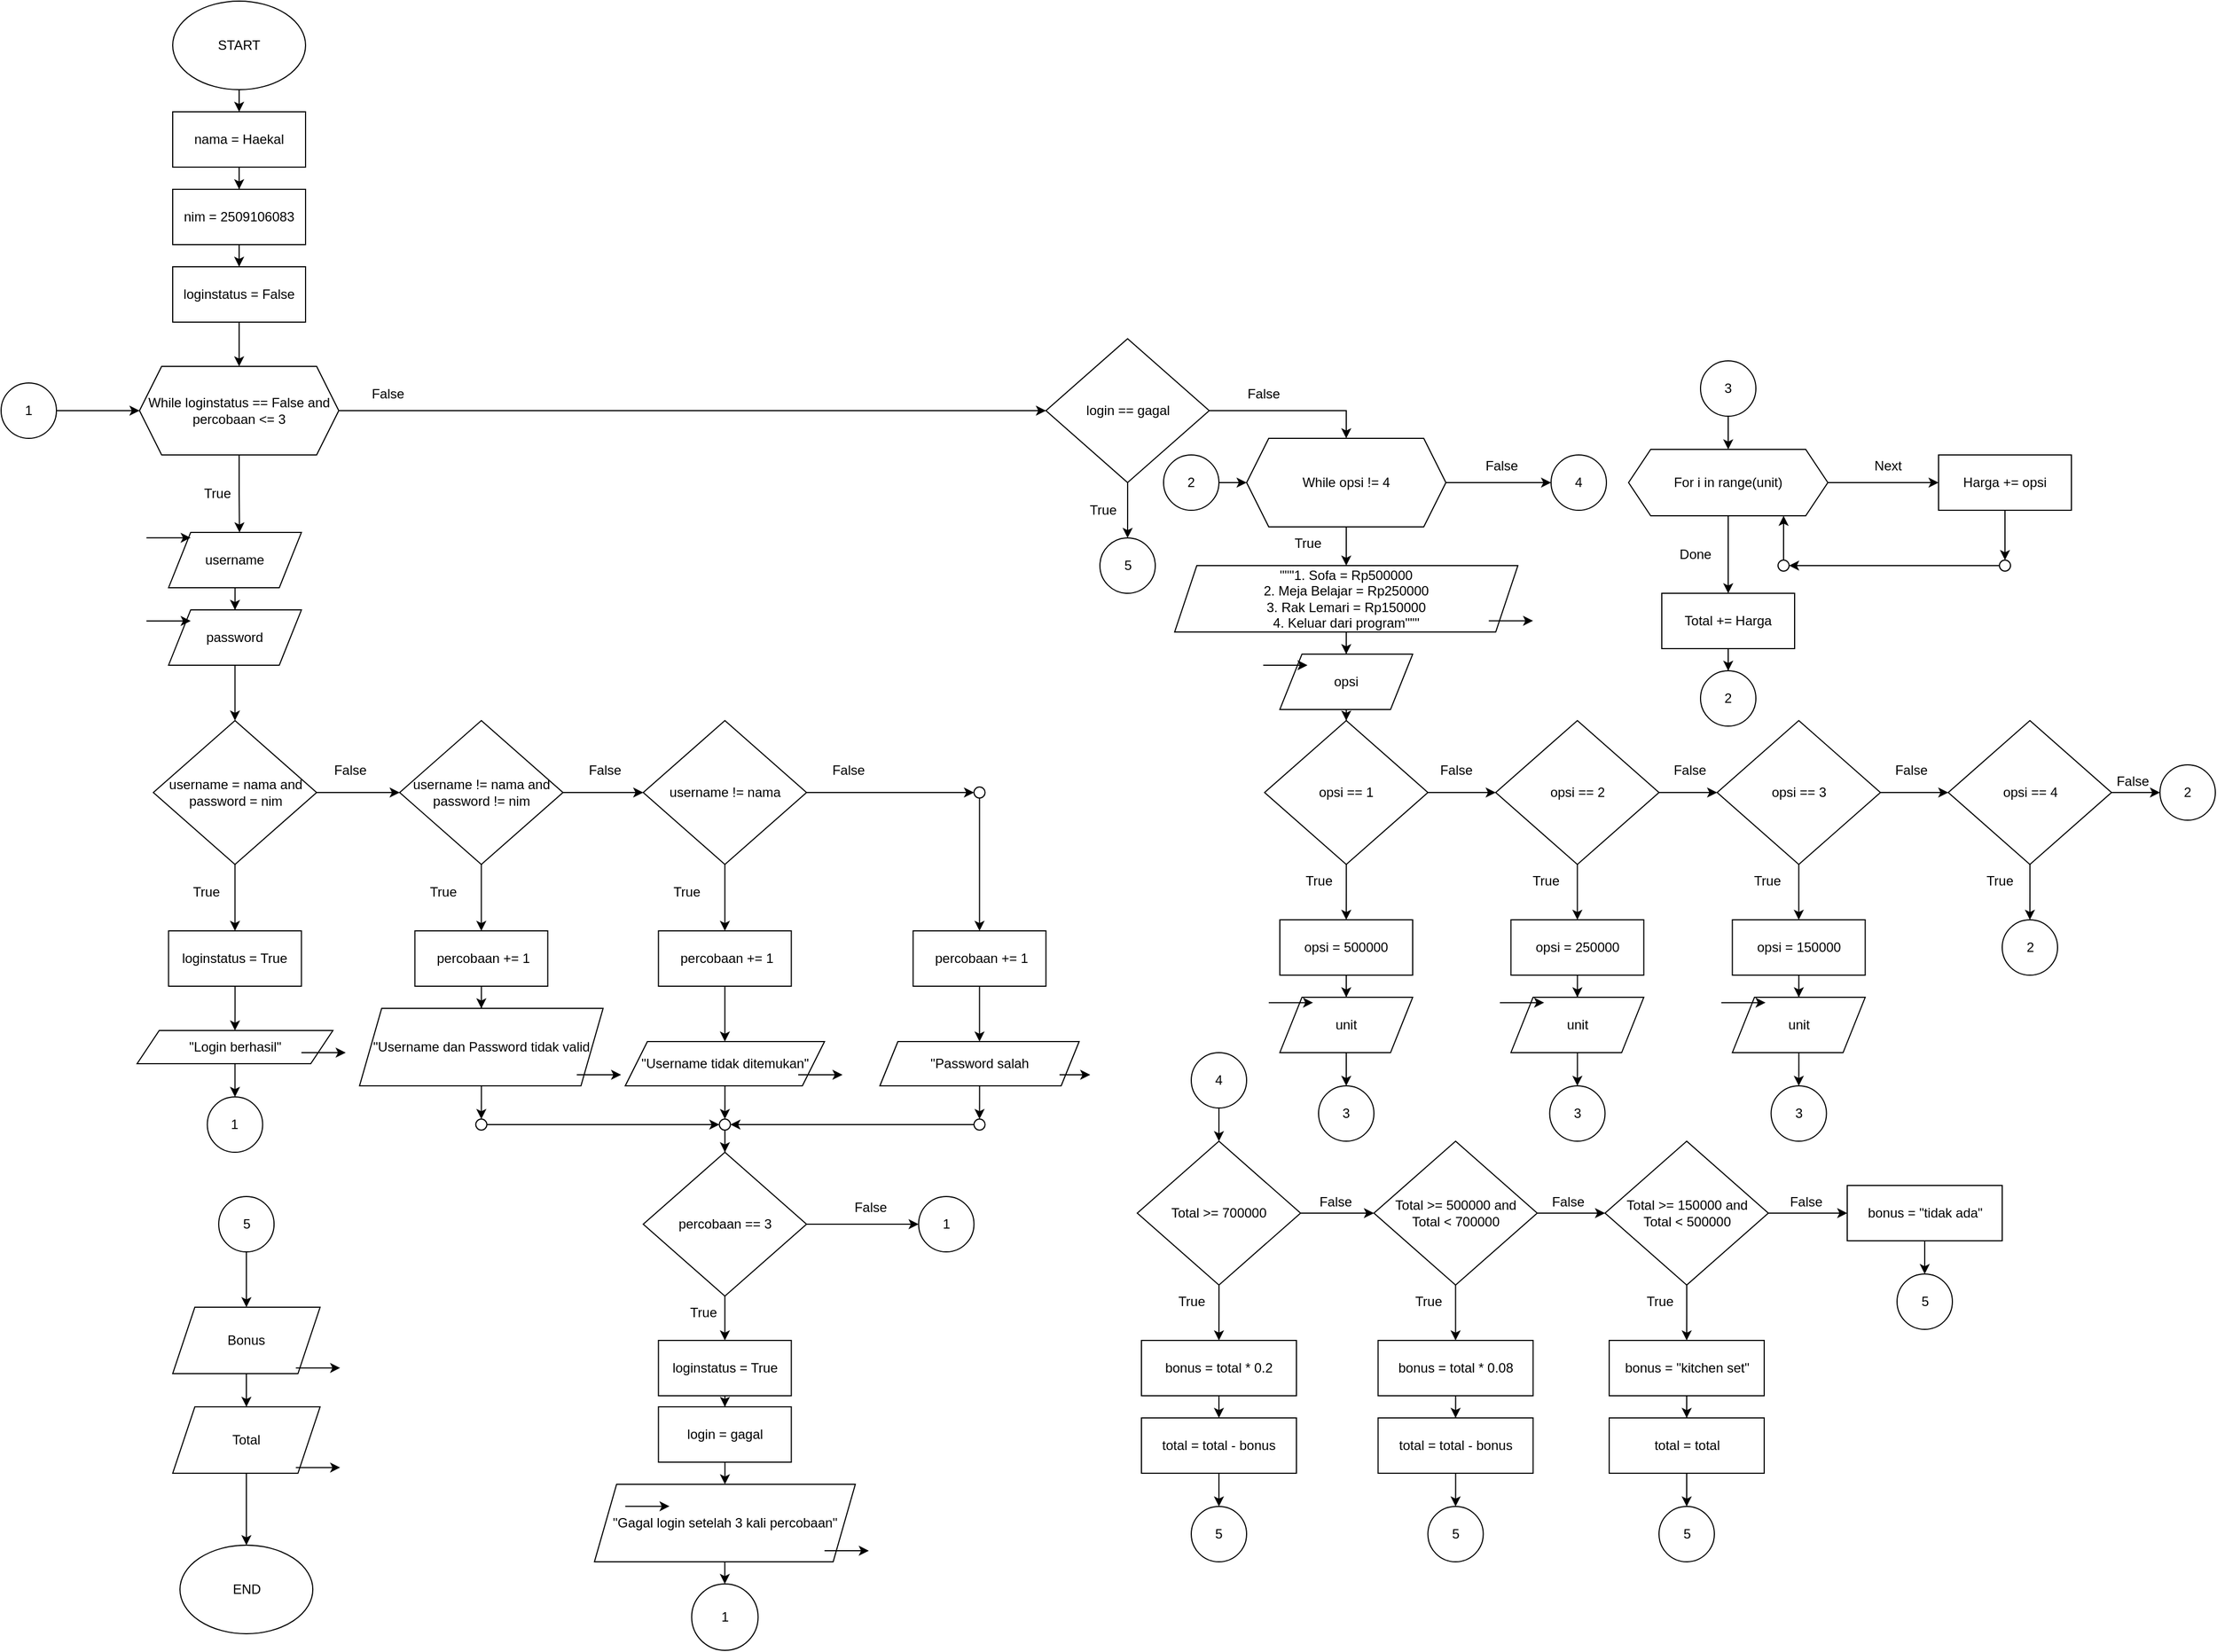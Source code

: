 <mxfile version="28.1.2">
  <diagram name="Page-1" id="w3nAtuaT3dbxnXN4iv2s">
    <mxGraphModel dx="866" dy="591" grid="1" gridSize="10" guides="1" tooltips="1" connect="1" arrows="1" fold="1" page="1" pageScale="1" pageWidth="850" pageHeight="1100" math="0" shadow="0">
      <root>
        <mxCell id="0" />
        <mxCell id="1" parent="0" />
        <mxCell id="mhCxKJGXdCv02K89b9i8-157" style="edgeStyle=orthogonalEdgeStyle;rounded=0;orthogonalLoop=1;jettySize=auto;html=1;entryX=0.5;entryY=0;entryDx=0;entryDy=0;" parent="1" source="mhCxKJGXdCv02K89b9i8-1" target="mhCxKJGXdCv02K89b9i8-3" edge="1">
          <mxGeometry relative="1" as="geometry" />
        </mxCell>
        <mxCell id="mhCxKJGXdCv02K89b9i8-1" value="START" style="ellipse;whiteSpace=wrap;html=1;" parent="1" vertex="1">
          <mxGeometry x="305" y="40" width="120" height="80" as="geometry" />
        </mxCell>
        <mxCell id="mhCxKJGXdCv02K89b9i8-97" style="edgeStyle=orthogonalEdgeStyle;rounded=0;orthogonalLoop=1;jettySize=auto;html=1;entryX=0;entryY=0.5;entryDx=0;entryDy=0;" parent="1" source="mhCxKJGXdCv02K89b9i8-2" target="mhCxKJGXdCv02K89b9i8-95" edge="1">
          <mxGeometry relative="1" as="geometry" />
        </mxCell>
        <mxCell id="mhCxKJGXdCv02K89b9i8-2" value="While loginstatus == False and&lt;div&gt;percobaan &amp;lt;= 3&lt;/div&gt;" style="shape=hexagon;perimeter=hexagonPerimeter2;whiteSpace=wrap;html=1;fixedSize=1;" parent="1" vertex="1">
          <mxGeometry x="275" y="370" width="180" height="80" as="geometry" />
        </mxCell>
        <mxCell id="mhCxKJGXdCv02K89b9i8-6" style="edgeStyle=orthogonalEdgeStyle;rounded=0;orthogonalLoop=1;jettySize=auto;html=1;entryX=0.5;entryY=0;entryDx=0;entryDy=0;" parent="1" source="mhCxKJGXdCv02K89b9i8-3" target="mhCxKJGXdCv02K89b9i8-4" edge="1">
          <mxGeometry relative="1" as="geometry" />
        </mxCell>
        <mxCell id="mhCxKJGXdCv02K89b9i8-3" value="nama = Haekal" style="rounded=0;whiteSpace=wrap;html=1;" parent="1" vertex="1">
          <mxGeometry x="305" y="140" width="120" height="50" as="geometry" />
        </mxCell>
        <mxCell id="mhCxKJGXdCv02K89b9i8-8" style="edgeStyle=orthogonalEdgeStyle;rounded=0;orthogonalLoop=1;jettySize=auto;html=1;entryX=0.5;entryY=0;entryDx=0;entryDy=0;" parent="1" source="mhCxKJGXdCv02K89b9i8-4" target="mhCxKJGXdCv02K89b9i8-7" edge="1">
          <mxGeometry relative="1" as="geometry" />
        </mxCell>
        <mxCell id="mhCxKJGXdCv02K89b9i8-4" value="nim = 2509106083" style="rounded=0;whiteSpace=wrap;html=1;" parent="1" vertex="1">
          <mxGeometry x="305" y="210" width="120" height="50" as="geometry" />
        </mxCell>
        <mxCell id="mhCxKJGXdCv02K89b9i8-10" style="edgeStyle=orthogonalEdgeStyle;rounded=0;orthogonalLoop=1;jettySize=auto;html=1;entryX=0.5;entryY=0;entryDx=0;entryDy=0;" parent="1" source="mhCxKJGXdCv02K89b9i8-7" target="mhCxKJGXdCv02K89b9i8-2" edge="1">
          <mxGeometry relative="1" as="geometry" />
        </mxCell>
        <mxCell id="mhCxKJGXdCv02K89b9i8-7" value="loginstatus = False" style="rounded=0;whiteSpace=wrap;html=1;" parent="1" vertex="1">
          <mxGeometry x="305" y="280" width="120" height="50" as="geometry" />
        </mxCell>
        <mxCell id="mhCxKJGXdCv02K89b9i8-11" value="True" style="text;html=1;align=center;verticalAlign=middle;resizable=0;points=[];autosize=1;strokeColor=none;fillColor=none;" parent="1" vertex="1">
          <mxGeometry x="320" y="470" width="50" height="30" as="geometry" />
        </mxCell>
        <mxCell id="mhCxKJGXdCv02K89b9i8-13" value="False" style="text;html=1;align=center;verticalAlign=middle;resizable=0;points=[];autosize=1;strokeColor=none;fillColor=none;" parent="1" vertex="1">
          <mxGeometry x="473.75" y="380" width="50" height="30" as="geometry" />
        </mxCell>
        <mxCell id="mhCxKJGXdCv02K89b9i8-27" style="edgeStyle=orthogonalEdgeStyle;rounded=0;orthogonalLoop=1;jettySize=auto;html=1;entryX=0.5;entryY=0;entryDx=0;entryDy=0;" parent="1" source="mhCxKJGXdCv02K89b9i8-15" target="mhCxKJGXdCv02K89b9i8-19" edge="1">
          <mxGeometry relative="1" as="geometry" />
        </mxCell>
        <mxCell id="mhCxKJGXdCv02K89b9i8-15" value="username" style="shape=parallelogram;perimeter=parallelogramPerimeter;whiteSpace=wrap;html=1;fixedSize=1;size=20;" parent="1" vertex="1">
          <mxGeometry x="301.25" y="520" width="120" height="50" as="geometry" />
        </mxCell>
        <mxCell id="mhCxKJGXdCv02K89b9i8-17" value="" style="endArrow=classic;html=1;rounded=0;" parent="1" edge="1">
          <mxGeometry width="50" height="50" relative="1" as="geometry">
            <mxPoint x="281.25" y="524.83" as="sourcePoint" />
            <mxPoint x="321.25" y="524.83" as="targetPoint" />
          </mxGeometry>
        </mxCell>
        <mxCell id="mhCxKJGXdCv02K89b9i8-28" style="edgeStyle=orthogonalEdgeStyle;rounded=0;orthogonalLoop=1;jettySize=auto;html=1;entryX=0.5;entryY=0;entryDx=0;entryDy=0;" parent="1" source="mhCxKJGXdCv02K89b9i8-19" target="mhCxKJGXdCv02K89b9i8-26" edge="1">
          <mxGeometry relative="1" as="geometry" />
        </mxCell>
        <mxCell id="mhCxKJGXdCv02K89b9i8-19" value="password" style="shape=parallelogram;perimeter=parallelogramPerimeter;whiteSpace=wrap;html=1;fixedSize=1;size=20;" parent="1" vertex="1">
          <mxGeometry x="301.25" y="590" width="120" height="50" as="geometry" />
        </mxCell>
        <mxCell id="mhCxKJGXdCv02K89b9i8-20" value="" style="endArrow=classic;html=1;rounded=0;" parent="1" edge="1">
          <mxGeometry width="50" height="50" relative="1" as="geometry">
            <mxPoint x="281.25" y="600" as="sourcePoint" />
            <mxPoint x="321.25" y="600" as="targetPoint" />
          </mxGeometry>
        </mxCell>
        <mxCell id="mhCxKJGXdCv02K89b9i8-50" style="edgeStyle=orthogonalEdgeStyle;rounded=0;orthogonalLoop=1;jettySize=auto;html=1;entryX=0.5;entryY=0;entryDx=0;entryDy=0;" parent="1" source="mhCxKJGXdCv02K89b9i8-26" target="mhCxKJGXdCv02K89b9i8-47" edge="1">
          <mxGeometry relative="1" as="geometry" />
        </mxCell>
        <mxCell id="mhCxKJGXdCv02K89b9i8-51" style="edgeStyle=orthogonalEdgeStyle;rounded=0;orthogonalLoop=1;jettySize=auto;html=1;entryX=0;entryY=0.5;entryDx=0;entryDy=0;" parent="1" source="mhCxKJGXdCv02K89b9i8-26" target="mhCxKJGXdCv02K89b9i8-49" edge="1">
          <mxGeometry relative="1" as="geometry" />
        </mxCell>
        <mxCell id="mhCxKJGXdCv02K89b9i8-26" value="username = nama and password = nim" style="rhombus;whiteSpace=wrap;html=1;" parent="1" vertex="1">
          <mxGeometry x="287.5" y="690" width="147.5" height="130" as="geometry" />
        </mxCell>
        <mxCell id="mhCxKJGXdCv02K89b9i8-31" value="False" style="text;html=1;align=center;verticalAlign=middle;resizable=0;points=[];autosize=1;strokeColor=none;fillColor=none;" parent="1" vertex="1">
          <mxGeometry x="440" y="720" width="50" height="30" as="geometry" />
        </mxCell>
        <mxCell id="mhCxKJGXdCv02K89b9i8-36" value="True" style="text;html=1;align=center;verticalAlign=middle;resizable=0;points=[];autosize=1;strokeColor=none;fillColor=none;" parent="1" vertex="1">
          <mxGeometry x="310" y="830" width="50" height="30" as="geometry" />
        </mxCell>
        <mxCell id="mhCxKJGXdCv02K89b9i8-41" style="edgeStyle=orthogonalEdgeStyle;rounded=0;orthogonalLoop=1;jettySize=auto;html=1;entryX=0;entryY=0.5;entryDx=0;entryDy=0;" parent="1" source="mhCxKJGXdCv02K89b9i8-40" target="mhCxKJGXdCv02K89b9i8-2" edge="1">
          <mxGeometry relative="1" as="geometry" />
        </mxCell>
        <mxCell id="mhCxKJGXdCv02K89b9i8-40" value="1" style="ellipse;whiteSpace=wrap;html=1;aspect=fixed;" parent="1" vertex="1">
          <mxGeometry x="150" y="385" width="50" height="50" as="geometry" />
        </mxCell>
        <mxCell id="mhCxKJGXdCv02K89b9i8-46" style="edgeStyle=orthogonalEdgeStyle;rounded=0;orthogonalLoop=1;jettySize=auto;html=1;entryX=0.534;entryY=0;entryDx=0;entryDy=0;entryPerimeter=0;" parent="1" source="mhCxKJGXdCv02K89b9i8-2" target="mhCxKJGXdCv02K89b9i8-15" edge="1">
          <mxGeometry relative="1" as="geometry" />
        </mxCell>
        <mxCell id="mhCxKJGXdCv02K89b9i8-150" style="edgeStyle=orthogonalEdgeStyle;rounded=0;orthogonalLoop=1;jettySize=auto;html=1;entryX=0.5;entryY=0;entryDx=0;entryDy=0;" parent="1" source="mhCxKJGXdCv02K89b9i8-47" target="mhCxKJGXdCv02K89b9i8-147" edge="1">
          <mxGeometry relative="1" as="geometry" />
        </mxCell>
        <mxCell id="mhCxKJGXdCv02K89b9i8-47" value="loginstatus = True" style="rounded=0;whiteSpace=wrap;html=1;" parent="1" vertex="1">
          <mxGeometry x="301.25" y="880" width="120" height="50" as="geometry" />
        </mxCell>
        <mxCell id="mhCxKJGXdCv02K89b9i8-56" style="edgeStyle=orthogonalEdgeStyle;rounded=0;orthogonalLoop=1;jettySize=auto;html=1;entryX=0;entryY=0.5;entryDx=0;entryDy=0;" parent="1" source="mhCxKJGXdCv02K89b9i8-49" target="mhCxKJGXdCv02K89b9i8-54" edge="1">
          <mxGeometry relative="1" as="geometry" />
        </mxCell>
        <mxCell id="mhCxKJGXdCv02K89b9i8-61" style="edgeStyle=orthogonalEdgeStyle;rounded=0;orthogonalLoop=1;jettySize=auto;html=1;entryX=0.5;entryY=0;entryDx=0;entryDy=0;" parent="1" source="mhCxKJGXdCv02K89b9i8-49" target="mhCxKJGXdCv02K89b9i8-60" edge="1">
          <mxGeometry relative="1" as="geometry" />
        </mxCell>
        <mxCell id="mhCxKJGXdCv02K89b9i8-49" value="username != nama and password != nim" style="rhombus;whiteSpace=wrap;html=1;" parent="1" vertex="1">
          <mxGeometry x="510" y="690" width="147.5" height="130" as="geometry" />
        </mxCell>
        <mxCell id="mhCxKJGXdCv02K89b9i8-63" style="edgeStyle=orthogonalEdgeStyle;rounded=0;orthogonalLoop=1;jettySize=auto;html=1;entryX=0.5;entryY=0;entryDx=0;entryDy=0;" parent="1" source="mhCxKJGXdCv02K89b9i8-54" target="mhCxKJGXdCv02K89b9i8-62" edge="1">
          <mxGeometry relative="1" as="geometry" />
        </mxCell>
        <mxCell id="HC5Iw8-wG6UkHhH234E1-201" style="edgeStyle=orthogonalEdgeStyle;rounded=0;orthogonalLoop=1;jettySize=auto;html=1;entryX=0;entryY=0.5;entryDx=0;entryDy=0;" edge="1" parent="1" source="mhCxKJGXdCv02K89b9i8-54" target="HC5Iw8-wG6UkHhH234E1-200">
          <mxGeometry relative="1" as="geometry" />
        </mxCell>
        <mxCell id="mhCxKJGXdCv02K89b9i8-54" value="username != nama" style="rhombus;whiteSpace=wrap;html=1;" parent="1" vertex="1">
          <mxGeometry x="730" y="690" width="147.5" height="130" as="geometry" />
        </mxCell>
        <mxCell id="mhCxKJGXdCv02K89b9i8-57" value="False" style="text;html=1;align=center;verticalAlign=middle;resizable=0;points=[];autosize=1;strokeColor=none;fillColor=none;" parent="1" vertex="1">
          <mxGeometry x="670" y="720" width="50" height="30" as="geometry" />
        </mxCell>
        <mxCell id="mhCxKJGXdCv02K89b9i8-59" value="False" style="text;html=1;align=center;verticalAlign=middle;resizable=0;points=[];autosize=1;strokeColor=none;fillColor=none;" parent="1" vertex="1">
          <mxGeometry x="890" y="720" width="50" height="30" as="geometry" />
        </mxCell>
        <mxCell id="mhCxKJGXdCv02K89b9i8-70" style="edgeStyle=orthogonalEdgeStyle;rounded=0;orthogonalLoop=1;jettySize=auto;html=1;entryX=0.5;entryY=0;entryDx=0;entryDy=0;" parent="1" source="mhCxKJGXdCv02K89b9i8-60" target="mhCxKJGXdCv02K89b9i8-69" edge="1">
          <mxGeometry relative="1" as="geometry" />
        </mxCell>
        <mxCell id="mhCxKJGXdCv02K89b9i8-60" value="&amp;nbsp;percobaan += 1" style="rounded=0;whiteSpace=wrap;html=1;" parent="1" vertex="1">
          <mxGeometry x="523.75" y="880" width="120" height="50" as="geometry" />
        </mxCell>
        <mxCell id="mhCxKJGXdCv02K89b9i8-79" style="edgeStyle=orthogonalEdgeStyle;rounded=0;orthogonalLoop=1;jettySize=auto;html=1;entryX=0.5;entryY=0;entryDx=0;entryDy=0;" parent="1" source="mhCxKJGXdCv02K89b9i8-62" target="mhCxKJGXdCv02K89b9i8-76" edge="1">
          <mxGeometry relative="1" as="geometry" />
        </mxCell>
        <mxCell id="mhCxKJGXdCv02K89b9i8-62" value="&amp;nbsp;percobaan += 1" style="rounded=0;whiteSpace=wrap;html=1;" parent="1" vertex="1">
          <mxGeometry x="743.75" y="880" width="120" height="50" as="geometry" />
        </mxCell>
        <mxCell id="mhCxKJGXdCv02K89b9i8-89" style="edgeStyle=orthogonalEdgeStyle;rounded=0;orthogonalLoop=1;jettySize=auto;html=1;entryX=0.5;entryY=0;entryDx=0;entryDy=0;" parent="1" source="mhCxKJGXdCv02K89b9i8-64" target="mhCxKJGXdCv02K89b9i8-82" edge="1">
          <mxGeometry relative="1" as="geometry" />
        </mxCell>
        <mxCell id="mhCxKJGXdCv02K89b9i8-64" value="&amp;nbsp;percobaan += 1" style="rounded=0;whiteSpace=wrap;html=1;" parent="1" vertex="1">
          <mxGeometry x="973.75" y="880" width="120" height="50" as="geometry" />
        </mxCell>
        <mxCell id="mhCxKJGXdCv02K89b9i8-67" value="True" style="text;html=1;align=center;verticalAlign=middle;resizable=0;points=[];autosize=1;strokeColor=none;fillColor=none;" parent="1" vertex="1">
          <mxGeometry x="743.75" y="830" width="50" height="30" as="geometry" />
        </mxCell>
        <mxCell id="mhCxKJGXdCv02K89b9i8-68" value="True" style="text;html=1;align=center;verticalAlign=middle;resizable=0;points=[];autosize=1;strokeColor=none;fillColor=none;" parent="1" vertex="1">
          <mxGeometry x="523.75" y="830" width="50" height="30" as="geometry" />
        </mxCell>
        <mxCell id="mhCxKJGXdCv02K89b9i8-113" style="edgeStyle=orthogonalEdgeStyle;rounded=0;orthogonalLoop=1;jettySize=auto;html=1;entryX=0.5;entryY=0;entryDx=0;entryDy=0;" parent="1" source="mhCxKJGXdCv02K89b9i8-69" target="mhCxKJGXdCv02K89b9i8-120" edge="1">
          <mxGeometry relative="1" as="geometry">
            <mxPoint x="583.75" y="1050" as="targetPoint" />
          </mxGeometry>
        </mxCell>
        <mxCell id="mhCxKJGXdCv02K89b9i8-69" value="&lt;div style=&quot;&quot;&gt;&lt;span style=&quot;background-color: transparent; color: light-dark(rgb(0, 0, 0), rgb(255, 255, 255));&quot;&gt;&quot;Username dan Password tidak valid&lt;/span&gt;&lt;/div&gt;" style="shape=parallelogram;perimeter=parallelogramPerimeter;whiteSpace=wrap;html=1;fixedSize=1;size=20;align=center;" parent="1" vertex="1">
          <mxGeometry x="473.75" y="950" width="220" height="70" as="geometry" />
        </mxCell>
        <mxCell id="mhCxKJGXdCv02K89b9i8-73" value="" style="endArrow=classic;html=1;rounded=0;" parent="1" edge="1">
          <mxGeometry width="50" height="50" relative="1" as="geometry">
            <mxPoint x="670" y="1010" as="sourcePoint" />
            <mxPoint x="710" y="1010" as="targetPoint" />
          </mxGeometry>
        </mxCell>
        <mxCell id="mhCxKJGXdCv02K89b9i8-127" style="edgeStyle=orthogonalEdgeStyle;rounded=0;orthogonalLoop=1;jettySize=auto;html=1;entryX=0.5;entryY=0;entryDx=0;entryDy=0;" parent="1" source="mhCxKJGXdCv02K89b9i8-76" target="mhCxKJGXdCv02K89b9i8-124" edge="1">
          <mxGeometry relative="1" as="geometry" />
        </mxCell>
        <mxCell id="mhCxKJGXdCv02K89b9i8-76" value="&lt;div style=&quot;&quot;&gt;&quot;Username tidak ditemukan&quot;&lt;/div&gt;" style="shape=parallelogram;perimeter=parallelogramPerimeter;whiteSpace=wrap;html=1;fixedSize=1;size=20;align=center;" parent="1" vertex="1">
          <mxGeometry x="713.75" y="980" width="180" height="40" as="geometry" />
        </mxCell>
        <mxCell id="mhCxKJGXdCv02K89b9i8-77" value="" style="endArrow=classic;html=1;rounded=0;" parent="1" edge="1">
          <mxGeometry width="50" height="50" relative="1" as="geometry">
            <mxPoint x="870" y="1010" as="sourcePoint" />
            <mxPoint x="910" y="1010" as="targetPoint" />
            <Array as="points">
              <mxPoint x="882.5" y="1010" />
            </Array>
          </mxGeometry>
        </mxCell>
        <mxCell id="mhCxKJGXdCv02K89b9i8-130" style="edgeStyle=orthogonalEdgeStyle;rounded=0;orthogonalLoop=1;jettySize=auto;html=1;entryX=0.5;entryY=0;entryDx=0;entryDy=0;" parent="1" source="mhCxKJGXdCv02K89b9i8-82" target="mhCxKJGXdCv02K89b9i8-129" edge="1">
          <mxGeometry relative="1" as="geometry" />
        </mxCell>
        <mxCell id="mhCxKJGXdCv02K89b9i8-82" value="&lt;div style=&quot;&quot;&gt;&quot;Password salah&lt;/div&gt;" style="shape=parallelogram;perimeter=parallelogramPerimeter;whiteSpace=wrap;html=1;fixedSize=1;size=16.25;align=center;" parent="1" vertex="1">
          <mxGeometry x="943.75" y="980" width="180" height="40" as="geometry" />
        </mxCell>
        <mxCell id="mhCxKJGXdCv02K89b9i8-83" value="" style="endArrow=classic;html=1;rounded=0;" parent="1" edge="1">
          <mxGeometry width="50" height="50" relative="1" as="geometry">
            <mxPoint x="1106" y="1010" as="sourcePoint" />
            <mxPoint x="1133.75" y="1010" as="targetPoint" />
            <Array as="points">
              <mxPoint x="1106.25" y="1010" />
            </Array>
          </mxGeometry>
        </mxCell>
        <mxCell id="mhCxKJGXdCv02K89b9i8-171" style="edgeStyle=orthogonalEdgeStyle;rounded=0;orthogonalLoop=1;jettySize=auto;html=1;entryX=0.5;entryY=0;entryDx=0;entryDy=0;" parent="1" source="mhCxKJGXdCv02K89b9i8-95" target="mhCxKJGXdCv02K89b9i8-167" edge="1">
          <mxGeometry relative="1" as="geometry" />
        </mxCell>
        <mxCell id="HC5Iw8-wG6UkHhH234E1-198" style="edgeStyle=orthogonalEdgeStyle;rounded=0;orthogonalLoop=1;jettySize=auto;html=1;entryX=0.5;entryY=0;entryDx=0;entryDy=0;" edge="1" parent="1" source="mhCxKJGXdCv02K89b9i8-95" target="HC5Iw8-wG6UkHhH234E1-197">
          <mxGeometry relative="1" as="geometry" />
        </mxCell>
        <mxCell id="mhCxKJGXdCv02K89b9i8-95" value="login == gagal" style="rhombus;whiteSpace=wrap;html=1;" parent="1" vertex="1">
          <mxGeometry x="1093.75" y="345" width="147.5" height="130" as="geometry" />
        </mxCell>
        <mxCell id="mhCxKJGXdCv02K89b9i8-135" style="edgeStyle=orthogonalEdgeStyle;rounded=0;orthogonalLoop=1;jettySize=auto;html=1;entryX=0.5;entryY=0;entryDx=0;entryDy=0;" parent="1" source="mhCxKJGXdCv02K89b9i8-98" target="mhCxKJGXdCv02K89b9i8-134" edge="1">
          <mxGeometry relative="1" as="geometry" />
        </mxCell>
        <mxCell id="mhCxKJGXdCv02K89b9i8-154" style="edgeStyle=orthogonalEdgeStyle;rounded=0;orthogonalLoop=1;jettySize=auto;html=1;entryX=0;entryY=0.5;entryDx=0;entryDy=0;" parent="1" source="mhCxKJGXdCv02K89b9i8-98" target="mhCxKJGXdCv02K89b9i8-153" edge="1">
          <mxGeometry relative="1" as="geometry" />
        </mxCell>
        <mxCell id="mhCxKJGXdCv02K89b9i8-98" value="percobaan == 3" style="rhombus;whiteSpace=wrap;html=1;" parent="1" vertex="1">
          <mxGeometry x="730" y="1080" width="147.5" height="130" as="geometry" />
        </mxCell>
        <mxCell id="mhCxKJGXdCv02K89b9i8-128" style="edgeStyle=orthogonalEdgeStyle;rounded=0;orthogonalLoop=1;jettySize=auto;html=1;entryX=0;entryY=0.5;entryDx=0;entryDy=0;" parent="1" source="mhCxKJGXdCv02K89b9i8-120" target="mhCxKJGXdCv02K89b9i8-124" edge="1">
          <mxGeometry relative="1" as="geometry" />
        </mxCell>
        <mxCell id="mhCxKJGXdCv02K89b9i8-120" value="" style="ellipse;whiteSpace=wrap;html=1;aspect=fixed;" parent="1" vertex="1">
          <mxGeometry x="578.75" y="1050" width="10" height="10" as="geometry" />
        </mxCell>
        <mxCell id="mhCxKJGXdCv02K89b9i8-126" style="edgeStyle=orthogonalEdgeStyle;rounded=0;orthogonalLoop=1;jettySize=auto;html=1;entryX=0.5;entryY=0;entryDx=0;entryDy=0;" parent="1" source="mhCxKJGXdCv02K89b9i8-124" target="mhCxKJGXdCv02K89b9i8-98" edge="1">
          <mxGeometry relative="1" as="geometry" />
        </mxCell>
        <mxCell id="mhCxKJGXdCv02K89b9i8-124" value="" style="ellipse;whiteSpace=wrap;html=1;aspect=fixed;" parent="1" vertex="1">
          <mxGeometry x="798.75" y="1050" width="10" height="10" as="geometry" />
        </mxCell>
        <mxCell id="mhCxKJGXdCv02K89b9i8-131" style="edgeStyle=orthogonalEdgeStyle;rounded=0;orthogonalLoop=1;jettySize=auto;html=1;entryX=1;entryY=0.5;entryDx=0;entryDy=0;" parent="1" source="mhCxKJGXdCv02K89b9i8-129" target="mhCxKJGXdCv02K89b9i8-124" edge="1">
          <mxGeometry relative="1" as="geometry" />
        </mxCell>
        <mxCell id="mhCxKJGXdCv02K89b9i8-129" value="" style="ellipse;whiteSpace=wrap;html=1;aspect=fixed;" parent="1" vertex="1">
          <mxGeometry x="1028.75" y="1050" width="10" height="10" as="geometry" />
        </mxCell>
        <mxCell id="mhCxKJGXdCv02K89b9i8-133" value="False" style="text;html=1;align=center;verticalAlign=middle;resizable=0;points=[];autosize=1;strokeColor=none;fillColor=none;" parent="1" vertex="1">
          <mxGeometry x="910" y="1115" width="50" height="30" as="geometry" />
        </mxCell>
        <mxCell id="HC5Iw8-wG6UkHhH234E1-156" style="edgeStyle=orthogonalEdgeStyle;rounded=0;orthogonalLoop=1;jettySize=auto;html=1;entryX=0.5;entryY=0;entryDx=0;entryDy=0;" edge="1" parent="1" source="mhCxKJGXdCv02K89b9i8-134" target="HC5Iw8-wG6UkHhH234E1-155">
          <mxGeometry relative="1" as="geometry" />
        </mxCell>
        <mxCell id="mhCxKJGXdCv02K89b9i8-134" value="loginstatus = True" style="rounded=0;whiteSpace=wrap;html=1;" parent="1" vertex="1">
          <mxGeometry x="743.75" y="1250" width="120" height="50" as="geometry" />
        </mxCell>
        <mxCell id="mhCxKJGXdCv02K89b9i8-138" value="True" style="text;html=1;align=center;verticalAlign=middle;resizable=0;points=[];autosize=1;strokeColor=none;fillColor=none;" parent="1" vertex="1">
          <mxGeometry x="758.75" y="1210" width="50" height="30" as="geometry" />
        </mxCell>
        <mxCell id="mhCxKJGXdCv02K89b9i8-145" style="edgeStyle=orthogonalEdgeStyle;rounded=0;orthogonalLoop=1;jettySize=auto;html=1;entryX=0.5;entryY=0;entryDx=0;entryDy=0;" parent="1" source="mhCxKJGXdCv02K89b9i8-141" target="mhCxKJGXdCv02K89b9i8-144" edge="1">
          <mxGeometry relative="1" as="geometry" />
        </mxCell>
        <mxCell id="mhCxKJGXdCv02K89b9i8-141" value="&lt;div style=&quot;&quot;&gt;&quot;Gagal login setelah 3 kali percobaan&quot;&lt;/div&gt;" style="shape=parallelogram;perimeter=parallelogramPerimeter;whiteSpace=wrap;html=1;fixedSize=1;size=20;align=center;" parent="1" vertex="1">
          <mxGeometry x="685.93" y="1380" width="235.63" height="70" as="geometry" />
        </mxCell>
        <mxCell id="mhCxKJGXdCv02K89b9i8-142" value="" style="endArrow=classic;html=1;rounded=0;" parent="1" edge="1">
          <mxGeometry width="50" height="50" relative="1" as="geometry">
            <mxPoint x="893.75" y="1440" as="sourcePoint" />
            <mxPoint x="933.75" y="1440" as="targetPoint" />
          </mxGeometry>
        </mxCell>
        <mxCell id="mhCxKJGXdCv02K89b9i8-144" value="1" style="ellipse;whiteSpace=wrap;html=1;aspect=fixed;" parent="1" vertex="1">
          <mxGeometry x="773.75" y="1470" width="60" height="60" as="geometry" />
        </mxCell>
        <mxCell id="mhCxKJGXdCv02K89b9i8-152" style="edgeStyle=orthogonalEdgeStyle;rounded=0;orthogonalLoop=1;jettySize=auto;html=1;entryX=0.5;entryY=0;entryDx=0;entryDy=0;" parent="1" source="mhCxKJGXdCv02K89b9i8-147" target="mhCxKJGXdCv02K89b9i8-151" edge="1">
          <mxGeometry relative="1" as="geometry" />
        </mxCell>
        <mxCell id="mhCxKJGXdCv02K89b9i8-147" value="&lt;div style=&quot;&quot;&gt;&quot;Login berhasil&quot;&lt;/div&gt;" style="shape=parallelogram;perimeter=parallelogramPerimeter;whiteSpace=wrap;html=1;fixedSize=1;size=20;align=center;" parent="1" vertex="1">
          <mxGeometry x="272.81" y="970" width="176.87" height="30" as="geometry" />
        </mxCell>
        <mxCell id="mhCxKJGXdCv02K89b9i8-148" value="" style="endArrow=classic;html=1;rounded=0;" parent="1" edge="1">
          <mxGeometry width="50" height="50" relative="1" as="geometry">
            <mxPoint x="421.25" y="990" as="sourcePoint" />
            <mxPoint x="461.25" y="990" as="targetPoint" />
          </mxGeometry>
        </mxCell>
        <mxCell id="mhCxKJGXdCv02K89b9i8-151" value="1" style="ellipse;whiteSpace=wrap;html=1;aspect=fixed;" parent="1" vertex="1">
          <mxGeometry x="336.25" y="1030" width="50" height="50" as="geometry" />
        </mxCell>
        <mxCell id="mhCxKJGXdCv02K89b9i8-153" value="1" style="ellipse;whiteSpace=wrap;html=1;aspect=fixed;" parent="1" vertex="1">
          <mxGeometry x="978.75" y="1120" width="50" height="50" as="geometry" />
        </mxCell>
        <mxCell id="mhCxKJGXdCv02K89b9i8-155" value="END" style="ellipse;whiteSpace=wrap;html=1;" parent="1" vertex="1">
          <mxGeometry x="311.56" y="1435" width="120" height="80" as="geometry" />
        </mxCell>
        <mxCell id="mhCxKJGXdCv02K89b9i8-166" value="True" style="text;html=1;align=center;verticalAlign=middle;resizable=0;points=[];autosize=1;strokeColor=none;fillColor=none;" parent="1" vertex="1">
          <mxGeometry x="1120" y="485" width="50" height="30" as="geometry" />
        </mxCell>
        <mxCell id="HC5Iw8-wG6UkHhH234E1-59" style="edgeStyle=orthogonalEdgeStyle;rounded=0;orthogonalLoop=1;jettySize=auto;html=1;entryX=0;entryY=0.5;entryDx=0;entryDy=0;" edge="1" parent="1" source="mhCxKJGXdCv02K89b9i8-167" target="HC5Iw8-wG6UkHhH234E1-58">
          <mxGeometry relative="1" as="geometry" />
        </mxCell>
        <mxCell id="HC5Iw8-wG6UkHhH234E1-168" style="edgeStyle=orthogonalEdgeStyle;rounded=0;orthogonalLoop=1;jettySize=auto;html=1;entryX=0.5;entryY=0;entryDx=0;entryDy=0;" edge="1" parent="1" source="mhCxKJGXdCv02K89b9i8-167" target="HC5Iw8-wG6UkHhH234E1-160">
          <mxGeometry relative="1" as="geometry" />
        </mxCell>
        <mxCell id="mhCxKJGXdCv02K89b9i8-167" value="While opsi != 4" style="shape=hexagon;perimeter=hexagonPerimeter2;whiteSpace=wrap;html=1;fixedSize=1;" parent="1" vertex="1">
          <mxGeometry x="1275" y="435" width="180" height="80" as="geometry" />
        </mxCell>
        <mxCell id="mhCxKJGXdCv02K89b9i8-169" value="False" style="text;html=1;align=center;verticalAlign=middle;resizable=0;points=[];autosize=1;strokeColor=none;fillColor=none;" parent="1" vertex="1">
          <mxGeometry x="1265" y="380" width="50" height="30" as="geometry" />
        </mxCell>
        <mxCell id="mhCxKJGXdCv02K89b9i8-181" style="edgeStyle=orthogonalEdgeStyle;rounded=0;orthogonalLoop=1;jettySize=auto;html=1;entryX=0.5;entryY=0;entryDx=0;entryDy=0;" parent="1" source="mhCxKJGXdCv02K89b9i8-174" target="mhCxKJGXdCv02K89b9i8-179" edge="1">
          <mxGeometry relative="1" as="geometry" />
        </mxCell>
        <mxCell id="mhCxKJGXdCv02K89b9i8-174" value="opsi" style="shape=parallelogram;perimeter=parallelogramPerimeter;whiteSpace=wrap;html=1;fixedSize=1;size=20;" parent="1" vertex="1">
          <mxGeometry x="1305" y="630" width="120" height="50" as="geometry" />
        </mxCell>
        <mxCell id="mhCxKJGXdCv02K89b9i8-175" value="" style="endArrow=classic;html=1;rounded=0;" parent="1" edge="1">
          <mxGeometry width="50" height="50" relative="1" as="geometry">
            <mxPoint x="1290" y="640.0" as="sourcePoint" />
            <mxPoint x="1330" y="640.0" as="targetPoint" />
          </mxGeometry>
        </mxCell>
        <mxCell id="mhCxKJGXdCv02K89b9i8-177" value="True" style="text;html=1;align=center;verticalAlign=middle;resizable=0;points=[];autosize=1;strokeColor=none;fillColor=none;" parent="1" vertex="1">
          <mxGeometry x="1305" y="515" width="50" height="30" as="geometry" />
        </mxCell>
        <mxCell id="HC5Iw8-wG6UkHhH234E1-5" style="edgeStyle=orthogonalEdgeStyle;rounded=0;orthogonalLoop=1;jettySize=auto;html=1;entryX=0.5;entryY=0;entryDx=0;entryDy=0;" edge="1" parent="1" source="mhCxKJGXdCv02K89b9i8-179" target="HC5Iw8-wG6UkHhH234E1-1">
          <mxGeometry relative="1" as="geometry" />
        </mxCell>
        <mxCell id="HC5Iw8-wG6UkHhH234E1-32" style="edgeStyle=orthogonalEdgeStyle;rounded=0;orthogonalLoop=1;jettySize=auto;html=1;" edge="1" parent="1" source="mhCxKJGXdCv02K89b9i8-179" target="HC5Iw8-wG6UkHhH234E1-27">
          <mxGeometry relative="1" as="geometry" />
        </mxCell>
        <mxCell id="mhCxKJGXdCv02K89b9i8-179" value="opsi == 1" style="rhombus;whiteSpace=wrap;html=1;" parent="1" vertex="1">
          <mxGeometry x="1291.25" y="690" width="147.5" height="130" as="geometry" />
        </mxCell>
        <mxCell id="HC5Iw8-wG6UkHhH234E1-7" style="edgeStyle=orthogonalEdgeStyle;rounded=0;orthogonalLoop=1;jettySize=auto;html=1;entryX=0.5;entryY=0;entryDx=0;entryDy=0;" edge="1" parent="1" source="HC5Iw8-wG6UkHhH234E1-1" target="HC5Iw8-wG6UkHhH234E1-2">
          <mxGeometry relative="1" as="geometry" />
        </mxCell>
        <mxCell id="HC5Iw8-wG6UkHhH234E1-1" value="opsi = 500000" style="rounded=0;whiteSpace=wrap;html=1;" vertex="1" parent="1">
          <mxGeometry x="1305" y="870" width="120" height="50" as="geometry" />
        </mxCell>
        <mxCell id="HC5Iw8-wG6UkHhH234E1-72" style="edgeStyle=orthogonalEdgeStyle;rounded=0;orthogonalLoop=1;jettySize=auto;html=1;entryX=0.5;entryY=0;entryDx=0;entryDy=0;" edge="1" parent="1" source="HC5Iw8-wG6UkHhH234E1-2" target="HC5Iw8-wG6UkHhH234E1-69">
          <mxGeometry relative="1" as="geometry" />
        </mxCell>
        <mxCell id="HC5Iw8-wG6UkHhH234E1-2" value="unit" style="shape=parallelogram;perimeter=parallelogramPerimeter;whiteSpace=wrap;html=1;fixedSize=1;size=20;" vertex="1" parent="1">
          <mxGeometry x="1305" y="940" width="120" height="50" as="geometry" />
        </mxCell>
        <mxCell id="HC5Iw8-wG6UkHhH234E1-3" value="" style="endArrow=classic;html=1;rounded=0;" edge="1" parent="1">
          <mxGeometry width="50" height="50" relative="1" as="geometry">
            <mxPoint x="1295" y="944.83" as="sourcePoint" />
            <mxPoint x="1335" y="944.83" as="targetPoint" />
          </mxGeometry>
        </mxCell>
        <mxCell id="HC5Iw8-wG6UkHhH234E1-26" style="edgeStyle=orthogonalEdgeStyle;rounded=0;orthogonalLoop=1;jettySize=auto;html=1;entryX=0.5;entryY=0;entryDx=0;entryDy=0;" edge="1" parent="1" source="HC5Iw8-wG6UkHhH234E1-27" target="HC5Iw8-wG6UkHhH234E1-29">
          <mxGeometry relative="1" as="geometry" />
        </mxCell>
        <mxCell id="HC5Iw8-wG6UkHhH234E1-52" style="edgeStyle=orthogonalEdgeStyle;rounded=0;orthogonalLoop=1;jettySize=auto;html=1;entryX=0;entryY=0.5;entryDx=0;entryDy=0;" edge="1" parent="1" source="HC5Iw8-wG6UkHhH234E1-27" target="HC5Iw8-wG6UkHhH234E1-41">
          <mxGeometry relative="1" as="geometry" />
        </mxCell>
        <mxCell id="HC5Iw8-wG6UkHhH234E1-27" value="opsi == 2" style="rhombus;whiteSpace=wrap;html=1;" vertex="1" parent="1">
          <mxGeometry x="1500" y="690" width="147.5" height="130" as="geometry" />
        </mxCell>
        <mxCell id="HC5Iw8-wG6UkHhH234E1-28" style="edgeStyle=orthogonalEdgeStyle;rounded=0;orthogonalLoop=1;jettySize=auto;html=1;entryX=0.5;entryY=0;entryDx=0;entryDy=0;" edge="1" parent="1" source="HC5Iw8-wG6UkHhH234E1-29" target="HC5Iw8-wG6UkHhH234E1-30">
          <mxGeometry relative="1" as="geometry" />
        </mxCell>
        <mxCell id="HC5Iw8-wG6UkHhH234E1-29" value="opsi = 250000" style="rounded=0;whiteSpace=wrap;html=1;" vertex="1" parent="1">
          <mxGeometry x="1513.75" y="870" width="120" height="50" as="geometry" />
        </mxCell>
        <mxCell id="HC5Iw8-wG6UkHhH234E1-73" style="edgeStyle=orthogonalEdgeStyle;rounded=0;orthogonalLoop=1;jettySize=auto;html=1;entryX=0.5;entryY=0;entryDx=0;entryDy=0;" edge="1" parent="1" source="HC5Iw8-wG6UkHhH234E1-30" target="HC5Iw8-wG6UkHhH234E1-70">
          <mxGeometry relative="1" as="geometry" />
        </mxCell>
        <mxCell id="HC5Iw8-wG6UkHhH234E1-30" value="unit" style="shape=parallelogram;perimeter=parallelogramPerimeter;whiteSpace=wrap;html=1;fixedSize=1;size=20;" vertex="1" parent="1">
          <mxGeometry x="1513.75" y="940" width="120" height="50" as="geometry" />
        </mxCell>
        <mxCell id="HC5Iw8-wG6UkHhH234E1-31" value="" style="endArrow=classic;html=1;rounded=0;" edge="1" parent="1">
          <mxGeometry width="50" height="50" relative="1" as="geometry">
            <mxPoint x="1503.75" y="944.83" as="sourcePoint" />
            <mxPoint x="1543.75" y="944.83" as="targetPoint" />
          </mxGeometry>
        </mxCell>
        <mxCell id="HC5Iw8-wG6UkHhH234E1-39" style="edgeStyle=orthogonalEdgeStyle;rounded=0;orthogonalLoop=1;jettySize=auto;html=1;entryX=0.5;entryY=0;entryDx=0;entryDy=0;" edge="1" parent="1" source="HC5Iw8-wG6UkHhH234E1-41" target="HC5Iw8-wG6UkHhH234E1-43">
          <mxGeometry relative="1" as="geometry" />
        </mxCell>
        <mxCell id="HC5Iw8-wG6UkHhH234E1-40" style="edgeStyle=orthogonalEdgeStyle;rounded=0;orthogonalLoop=1;jettySize=auto;html=1;" edge="1" parent="1" source="HC5Iw8-wG6UkHhH234E1-41" target="HC5Iw8-wG6UkHhH234E1-47">
          <mxGeometry relative="1" as="geometry" />
        </mxCell>
        <mxCell id="HC5Iw8-wG6UkHhH234E1-41" value="opsi == 3" style="rhombus;whiteSpace=wrap;html=1;" vertex="1" parent="1">
          <mxGeometry x="1700" y="690" width="147.5" height="130" as="geometry" />
        </mxCell>
        <mxCell id="HC5Iw8-wG6UkHhH234E1-42" style="edgeStyle=orthogonalEdgeStyle;rounded=0;orthogonalLoop=1;jettySize=auto;html=1;entryX=0.5;entryY=0;entryDx=0;entryDy=0;" edge="1" parent="1" source="HC5Iw8-wG6UkHhH234E1-43" target="HC5Iw8-wG6UkHhH234E1-44">
          <mxGeometry relative="1" as="geometry" />
        </mxCell>
        <mxCell id="HC5Iw8-wG6UkHhH234E1-43" value="opsi = 150000" style="rounded=0;whiteSpace=wrap;html=1;" vertex="1" parent="1">
          <mxGeometry x="1713.75" y="870" width="120" height="50" as="geometry" />
        </mxCell>
        <mxCell id="HC5Iw8-wG6UkHhH234E1-75" style="edgeStyle=orthogonalEdgeStyle;rounded=0;orthogonalLoop=1;jettySize=auto;html=1;entryX=0.5;entryY=0;entryDx=0;entryDy=0;" edge="1" parent="1" source="HC5Iw8-wG6UkHhH234E1-44" target="HC5Iw8-wG6UkHhH234E1-71">
          <mxGeometry relative="1" as="geometry" />
        </mxCell>
        <mxCell id="HC5Iw8-wG6UkHhH234E1-44" value="unit" style="shape=parallelogram;perimeter=parallelogramPerimeter;whiteSpace=wrap;html=1;fixedSize=1;size=20;" vertex="1" parent="1">
          <mxGeometry x="1713.75" y="940" width="120" height="50" as="geometry" />
        </mxCell>
        <mxCell id="HC5Iw8-wG6UkHhH234E1-45" value="" style="endArrow=classic;html=1;rounded=0;" edge="1" parent="1">
          <mxGeometry width="50" height="50" relative="1" as="geometry">
            <mxPoint x="1703.75" y="944.83" as="sourcePoint" />
            <mxPoint x="1743.75" y="944.83" as="targetPoint" />
          </mxGeometry>
        </mxCell>
        <mxCell id="HC5Iw8-wG6UkHhH234E1-63" style="edgeStyle=orthogonalEdgeStyle;rounded=0;orthogonalLoop=1;jettySize=auto;html=1;entryX=0.5;entryY=0;entryDx=0;entryDy=0;" edge="1" parent="1" source="HC5Iw8-wG6UkHhH234E1-47" target="HC5Iw8-wG6UkHhH234E1-62">
          <mxGeometry relative="1" as="geometry" />
        </mxCell>
        <mxCell id="HC5Iw8-wG6UkHhH234E1-108" style="edgeStyle=orthogonalEdgeStyle;rounded=0;orthogonalLoop=1;jettySize=auto;html=1;entryX=0;entryY=0.5;entryDx=0;entryDy=0;" edge="1" parent="1" source="HC5Iw8-wG6UkHhH234E1-47" target="HC5Iw8-wG6UkHhH234E1-106">
          <mxGeometry relative="1" as="geometry" />
        </mxCell>
        <mxCell id="HC5Iw8-wG6UkHhH234E1-47" value="opsi == 4" style="rhombus;whiteSpace=wrap;html=1;" vertex="1" parent="1">
          <mxGeometry x="1908.75" y="690" width="147.5" height="130" as="geometry" />
        </mxCell>
        <mxCell id="HC5Iw8-wG6UkHhH234E1-55" style="edgeStyle=orthogonalEdgeStyle;rounded=0;orthogonalLoop=1;jettySize=auto;html=1;entryX=0;entryY=0.5;entryDx=0;entryDy=0;" edge="1" parent="1" source="HC5Iw8-wG6UkHhH234E1-53" target="mhCxKJGXdCv02K89b9i8-167">
          <mxGeometry relative="1" as="geometry" />
        </mxCell>
        <mxCell id="HC5Iw8-wG6UkHhH234E1-53" value="2" style="ellipse;whiteSpace=wrap;html=1;aspect=fixed;" vertex="1" parent="1">
          <mxGeometry x="1200" y="450" width="50" height="50" as="geometry" />
        </mxCell>
        <mxCell id="HC5Iw8-wG6UkHhH234E1-58" value="4" style="ellipse;whiteSpace=wrap;html=1;aspect=fixed;" vertex="1" parent="1">
          <mxGeometry x="1550" y="450" width="50" height="50" as="geometry" />
        </mxCell>
        <mxCell id="HC5Iw8-wG6UkHhH234E1-60" value="False" style="text;html=1;align=center;verticalAlign=middle;resizable=0;points=[];autosize=1;strokeColor=none;fillColor=none;" vertex="1" parent="1">
          <mxGeometry x="1480" y="445" width="50" height="30" as="geometry" />
        </mxCell>
        <mxCell id="HC5Iw8-wG6UkHhH234E1-82" style="edgeStyle=orthogonalEdgeStyle;rounded=0;orthogonalLoop=1;jettySize=auto;html=1;entryX=0;entryY=0.5;entryDx=0;entryDy=0;" edge="1" parent="1" source="HC5Iw8-wG6UkHhH234E1-61">
          <mxGeometry relative="1" as="geometry">
            <mxPoint x="1900.0" y="475" as="targetPoint" />
          </mxGeometry>
        </mxCell>
        <mxCell id="HC5Iw8-wG6UkHhH234E1-84" style="edgeStyle=orthogonalEdgeStyle;rounded=0;orthogonalLoop=1;jettySize=auto;html=1;entryX=0.5;entryY=0;entryDx=0;entryDy=0;" edge="1" parent="1" source="HC5Iw8-wG6UkHhH234E1-61" target="HC5Iw8-wG6UkHhH234E1-85">
          <mxGeometry relative="1" as="geometry">
            <mxPoint x="1710" y="575" as="targetPoint" />
          </mxGeometry>
        </mxCell>
        <mxCell id="HC5Iw8-wG6UkHhH234E1-61" value="For i in range(unit)" style="shape=hexagon;perimeter=hexagonPerimeter2;whiteSpace=wrap;html=1;fixedSize=1;" vertex="1" parent="1">
          <mxGeometry x="1620" y="445" width="180" height="60" as="geometry" />
        </mxCell>
        <mxCell id="HC5Iw8-wG6UkHhH234E1-62" value="2" style="ellipse;whiteSpace=wrap;html=1;aspect=fixed;" vertex="1" parent="1">
          <mxGeometry x="1957.5" y="870" width="50" height="50" as="geometry" />
        </mxCell>
        <mxCell id="HC5Iw8-wG6UkHhH234E1-69" value="3" style="ellipse;whiteSpace=wrap;html=1;aspect=fixed;" vertex="1" parent="1">
          <mxGeometry x="1340" y="1020" width="50" height="50" as="geometry" />
        </mxCell>
        <mxCell id="HC5Iw8-wG6UkHhH234E1-70" value="3" style="ellipse;whiteSpace=wrap;html=1;aspect=fixed;" vertex="1" parent="1">
          <mxGeometry x="1548.75" y="1020" width="50" height="50" as="geometry" />
        </mxCell>
        <mxCell id="HC5Iw8-wG6UkHhH234E1-71" value="3" style="ellipse;whiteSpace=wrap;html=1;aspect=fixed;" vertex="1" parent="1">
          <mxGeometry x="1748.75" y="1020" width="50" height="50" as="geometry" />
        </mxCell>
        <mxCell id="HC5Iw8-wG6UkHhH234E1-77" style="edgeStyle=orthogonalEdgeStyle;rounded=0;orthogonalLoop=1;jettySize=auto;html=1;entryX=0.5;entryY=0;entryDx=0;entryDy=0;" edge="1" parent="1" source="HC5Iw8-wG6UkHhH234E1-76" target="HC5Iw8-wG6UkHhH234E1-61">
          <mxGeometry relative="1" as="geometry" />
        </mxCell>
        <mxCell id="HC5Iw8-wG6UkHhH234E1-76" value="3" style="ellipse;whiteSpace=wrap;html=1;aspect=fixed;" vertex="1" parent="1">
          <mxGeometry x="1685" y="365" width="50" height="50" as="geometry" />
        </mxCell>
        <mxCell id="HC5Iw8-wG6UkHhH234E1-79" value="Done" style="text;html=1;align=center;verticalAlign=middle;resizable=0;points=[];autosize=1;strokeColor=none;fillColor=none;" vertex="1" parent="1">
          <mxGeometry x="1655" y="525" width="50" height="30" as="geometry" />
        </mxCell>
        <mxCell id="HC5Iw8-wG6UkHhH234E1-80" value="Next" style="text;html=1;align=center;verticalAlign=middle;resizable=0;points=[];autosize=1;strokeColor=none;fillColor=none;" vertex="1" parent="1">
          <mxGeometry x="1828.75" y="445" width="50" height="30" as="geometry" />
        </mxCell>
        <mxCell id="HC5Iw8-wG6UkHhH234E1-87" style="edgeStyle=orthogonalEdgeStyle;rounded=0;orthogonalLoop=1;jettySize=auto;html=1;entryX=0.5;entryY=0;entryDx=0;entryDy=0;" edge="1" parent="1" source="HC5Iw8-wG6UkHhH234E1-85" target="HC5Iw8-wG6UkHhH234E1-86">
          <mxGeometry relative="1" as="geometry" />
        </mxCell>
        <mxCell id="HC5Iw8-wG6UkHhH234E1-85" value="Total += Harga" style="rounded=0;whiteSpace=wrap;html=1;" vertex="1" parent="1">
          <mxGeometry x="1650" y="575" width="120" height="50" as="geometry" />
        </mxCell>
        <mxCell id="HC5Iw8-wG6UkHhH234E1-86" value="2" style="ellipse;whiteSpace=wrap;html=1;aspect=fixed;" vertex="1" parent="1">
          <mxGeometry x="1685" y="645" width="50" height="50" as="geometry" />
        </mxCell>
        <mxCell id="HC5Iw8-wG6UkHhH234E1-94" style="edgeStyle=orthogonalEdgeStyle;rounded=0;orthogonalLoop=1;jettySize=auto;html=1;entryX=0.5;entryY=0;entryDx=0;entryDy=0;" edge="1" parent="1" source="HC5Iw8-wG6UkHhH234E1-88" target="HC5Iw8-wG6UkHhH234E1-91">
          <mxGeometry relative="1" as="geometry" />
        </mxCell>
        <mxCell id="HC5Iw8-wG6UkHhH234E1-88" value="Harga += opsi" style="rounded=0;whiteSpace=wrap;html=1;" vertex="1" parent="1">
          <mxGeometry x="1900" y="450" width="120" height="50" as="geometry" />
        </mxCell>
        <mxCell id="HC5Iw8-wG6UkHhH234E1-96" style="edgeStyle=orthogonalEdgeStyle;rounded=0;orthogonalLoop=1;jettySize=auto;html=1;entryX=1;entryY=0.5;entryDx=0;entryDy=0;" edge="1" parent="1" source="HC5Iw8-wG6UkHhH234E1-91" target="HC5Iw8-wG6UkHhH234E1-95">
          <mxGeometry relative="1" as="geometry" />
        </mxCell>
        <mxCell id="HC5Iw8-wG6UkHhH234E1-91" value="" style="ellipse;whiteSpace=wrap;html=1;aspect=fixed;" vertex="1" parent="1">
          <mxGeometry x="1955" y="545" width="10" height="10" as="geometry" />
        </mxCell>
        <mxCell id="HC5Iw8-wG6UkHhH234E1-95" value="" style="ellipse;whiteSpace=wrap;html=1;aspect=fixed;" vertex="1" parent="1">
          <mxGeometry x="1755" y="545" width="10" height="10" as="geometry" />
        </mxCell>
        <mxCell id="HC5Iw8-wG6UkHhH234E1-97" style="edgeStyle=orthogonalEdgeStyle;rounded=0;orthogonalLoop=1;jettySize=auto;html=1;entryX=0.778;entryY=1;entryDx=0;entryDy=0;entryPerimeter=0;" edge="1" parent="1" source="HC5Iw8-wG6UkHhH234E1-95" target="HC5Iw8-wG6UkHhH234E1-61">
          <mxGeometry relative="1" as="geometry" />
        </mxCell>
        <mxCell id="HC5Iw8-wG6UkHhH234E1-99" value="True" style="text;html=1;align=center;verticalAlign=middle;resizable=0;points=[];autosize=1;strokeColor=none;fillColor=none;" vertex="1" parent="1">
          <mxGeometry x="1315" y="820" width="50" height="30" as="geometry" />
        </mxCell>
        <mxCell id="HC5Iw8-wG6UkHhH234E1-100" value="True" style="text;html=1;align=center;verticalAlign=middle;resizable=0;points=[];autosize=1;strokeColor=none;fillColor=none;" vertex="1" parent="1">
          <mxGeometry x="1520" y="820" width="50" height="30" as="geometry" />
        </mxCell>
        <mxCell id="HC5Iw8-wG6UkHhH234E1-101" value="True" style="text;html=1;align=center;verticalAlign=middle;resizable=0;points=[];autosize=1;strokeColor=none;fillColor=none;" vertex="1" parent="1">
          <mxGeometry x="1720" y="820" width="50" height="30" as="geometry" />
        </mxCell>
        <mxCell id="HC5Iw8-wG6UkHhH234E1-102" value="True" style="text;html=1;align=center;verticalAlign=middle;resizable=0;points=[];autosize=1;strokeColor=none;fillColor=none;" vertex="1" parent="1">
          <mxGeometry x="1930" y="820" width="50" height="30" as="geometry" />
        </mxCell>
        <mxCell id="HC5Iw8-wG6UkHhH234E1-103" value="False" style="text;html=1;align=center;verticalAlign=middle;resizable=0;points=[];autosize=1;strokeColor=none;fillColor=none;" vertex="1" parent="1">
          <mxGeometry x="1438.75" y="720" width="50" height="30" as="geometry" />
        </mxCell>
        <mxCell id="HC5Iw8-wG6UkHhH234E1-104" value="False" style="text;html=1;align=center;verticalAlign=middle;resizable=0;points=[];autosize=1;strokeColor=none;fillColor=none;" vertex="1" parent="1">
          <mxGeometry x="1650" y="720" width="50" height="30" as="geometry" />
        </mxCell>
        <mxCell id="HC5Iw8-wG6UkHhH234E1-105" value="False" style="text;html=1;align=center;verticalAlign=middle;resizable=0;points=[];autosize=1;strokeColor=none;fillColor=none;" vertex="1" parent="1">
          <mxGeometry x="1850" y="720" width="50" height="30" as="geometry" />
        </mxCell>
        <mxCell id="HC5Iw8-wG6UkHhH234E1-106" value="2" style="ellipse;whiteSpace=wrap;html=1;aspect=fixed;" vertex="1" parent="1">
          <mxGeometry x="2100" y="730" width="50" height="50" as="geometry" />
        </mxCell>
        <mxCell id="HC5Iw8-wG6UkHhH234E1-109" value="False" style="text;html=1;align=center;verticalAlign=middle;resizable=0;points=[];autosize=1;strokeColor=none;fillColor=none;" vertex="1" parent="1">
          <mxGeometry x="2050" y="730" width="50" height="30" as="geometry" />
        </mxCell>
        <mxCell id="HC5Iw8-wG6UkHhH234E1-118" style="edgeStyle=orthogonalEdgeStyle;rounded=0;orthogonalLoop=1;jettySize=auto;html=1;entryX=0.5;entryY=0;entryDx=0;entryDy=0;" edge="1" parent="1" source="HC5Iw8-wG6UkHhH234E1-112" target="HC5Iw8-wG6UkHhH234E1-116">
          <mxGeometry relative="1" as="geometry" />
        </mxCell>
        <mxCell id="HC5Iw8-wG6UkHhH234E1-133" style="edgeStyle=orthogonalEdgeStyle;rounded=0;orthogonalLoop=1;jettySize=auto;html=1;entryX=0;entryY=0.5;entryDx=0;entryDy=0;" edge="1" parent="1" source="HC5Iw8-wG6UkHhH234E1-112" target="HC5Iw8-wG6UkHhH234E1-128">
          <mxGeometry relative="1" as="geometry" />
        </mxCell>
        <mxCell id="HC5Iw8-wG6UkHhH234E1-112" value="Total &amp;gt;= 700000" style="rhombus;whiteSpace=wrap;html=1;" vertex="1" parent="1">
          <mxGeometry x="1176.25" y="1070" width="147.5" height="130" as="geometry" />
        </mxCell>
        <mxCell id="HC5Iw8-wG6UkHhH234E1-114" style="edgeStyle=orthogonalEdgeStyle;rounded=0;orthogonalLoop=1;jettySize=auto;html=1;entryX=0.5;entryY=0;entryDx=0;entryDy=0;" edge="1" parent="1" source="HC5Iw8-wG6UkHhH234E1-113" target="HC5Iw8-wG6UkHhH234E1-112">
          <mxGeometry relative="1" as="geometry" />
        </mxCell>
        <mxCell id="HC5Iw8-wG6UkHhH234E1-113" value="4" style="ellipse;whiteSpace=wrap;html=1;aspect=fixed;" vertex="1" parent="1">
          <mxGeometry x="1225" y="990" width="50" height="50" as="geometry" />
        </mxCell>
        <mxCell id="HC5Iw8-wG6UkHhH234E1-123" style="edgeStyle=orthogonalEdgeStyle;rounded=0;orthogonalLoop=1;jettySize=auto;html=1;entryX=0.5;entryY=0;entryDx=0;entryDy=0;" edge="1" parent="1" source="HC5Iw8-wG6UkHhH234E1-116" target="HC5Iw8-wG6UkHhH234E1-121">
          <mxGeometry relative="1" as="geometry" />
        </mxCell>
        <mxCell id="HC5Iw8-wG6UkHhH234E1-116" value="bonus = total * 0.2" style="rounded=0;whiteSpace=wrap;html=1;" vertex="1" parent="1">
          <mxGeometry x="1180" y="1250" width="140" height="50" as="geometry" />
        </mxCell>
        <mxCell id="HC5Iw8-wG6UkHhH234E1-143" style="edgeStyle=orthogonalEdgeStyle;rounded=0;orthogonalLoop=1;jettySize=auto;html=1;entryX=0.5;entryY=0;entryDx=0;entryDy=0;" edge="1" parent="1" source="HC5Iw8-wG6UkHhH234E1-121" target="HC5Iw8-wG6UkHhH234E1-142">
          <mxGeometry relative="1" as="geometry" />
        </mxCell>
        <mxCell id="HC5Iw8-wG6UkHhH234E1-121" value="total = total - bonus" style="rounded=0;whiteSpace=wrap;html=1;" vertex="1" parent="1">
          <mxGeometry x="1180" y="1320" width="140" height="50" as="geometry" />
        </mxCell>
        <mxCell id="HC5Iw8-wG6UkHhH234E1-196" style="edgeStyle=orthogonalEdgeStyle;rounded=0;orthogonalLoop=1;jettySize=auto;html=1;entryX=0.5;entryY=0;entryDx=0;entryDy=0;" edge="1" parent="1" source="HC5Iw8-wG6UkHhH234E1-124" target="HC5Iw8-wG6UkHhH234E1-174">
          <mxGeometry relative="1" as="geometry" />
        </mxCell>
        <mxCell id="HC5Iw8-wG6UkHhH234E1-124" value="5" style="ellipse;whiteSpace=wrap;html=1;aspect=fixed;" vertex="1" parent="1">
          <mxGeometry x="346.56" y="1120" width="50" height="50" as="geometry" />
        </mxCell>
        <mxCell id="HC5Iw8-wG6UkHhH234E1-126" value="True" style="text;html=1;align=center;verticalAlign=middle;resizable=0;points=[];autosize=1;strokeColor=none;fillColor=none;" vertex="1" parent="1">
          <mxGeometry x="1200" y="1200" width="50" height="30" as="geometry" />
        </mxCell>
        <mxCell id="HC5Iw8-wG6UkHhH234E1-127" style="edgeStyle=orthogonalEdgeStyle;rounded=0;orthogonalLoop=1;jettySize=auto;html=1;entryX=0.5;entryY=0;entryDx=0;entryDy=0;" edge="1" parent="1" source="HC5Iw8-wG6UkHhH234E1-128" target="HC5Iw8-wG6UkHhH234E1-130">
          <mxGeometry relative="1" as="geometry" />
        </mxCell>
        <mxCell id="HC5Iw8-wG6UkHhH234E1-141" style="edgeStyle=orthogonalEdgeStyle;rounded=0;orthogonalLoop=1;jettySize=auto;html=1;entryX=0;entryY=0.5;entryDx=0;entryDy=0;" edge="1" parent="1" source="HC5Iw8-wG6UkHhH234E1-128" target="HC5Iw8-wG6UkHhH234E1-136">
          <mxGeometry relative="1" as="geometry" />
        </mxCell>
        <mxCell id="HC5Iw8-wG6UkHhH234E1-128" value="Total &amp;gt;= 500000 and&lt;div&gt;Total &amp;lt; 700000&lt;/div&gt;" style="rhombus;whiteSpace=wrap;html=1;" vertex="1" parent="1">
          <mxGeometry x="1390" y="1070" width="147.5" height="130" as="geometry" />
        </mxCell>
        <mxCell id="HC5Iw8-wG6UkHhH234E1-129" style="edgeStyle=orthogonalEdgeStyle;rounded=0;orthogonalLoop=1;jettySize=auto;html=1;entryX=0.5;entryY=0;entryDx=0;entryDy=0;" edge="1" parent="1" source="HC5Iw8-wG6UkHhH234E1-130" target="HC5Iw8-wG6UkHhH234E1-131">
          <mxGeometry relative="1" as="geometry" />
        </mxCell>
        <mxCell id="HC5Iw8-wG6UkHhH234E1-130" value="bonus = total * 0.08" style="rounded=0;whiteSpace=wrap;html=1;" vertex="1" parent="1">
          <mxGeometry x="1393.75" y="1250" width="140" height="50" as="geometry" />
        </mxCell>
        <mxCell id="HC5Iw8-wG6UkHhH234E1-148" style="edgeStyle=orthogonalEdgeStyle;rounded=0;orthogonalLoop=1;jettySize=auto;html=1;entryX=0.5;entryY=0;entryDx=0;entryDy=0;" edge="1" parent="1" source="HC5Iw8-wG6UkHhH234E1-131" target="HC5Iw8-wG6UkHhH234E1-144">
          <mxGeometry relative="1" as="geometry" />
        </mxCell>
        <mxCell id="HC5Iw8-wG6UkHhH234E1-131" value="total = total - bonus" style="rounded=0;whiteSpace=wrap;html=1;" vertex="1" parent="1">
          <mxGeometry x="1393.75" y="1320" width="140" height="50" as="geometry" />
        </mxCell>
        <mxCell id="HC5Iw8-wG6UkHhH234E1-132" value="True" style="text;html=1;align=center;verticalAlign=middle;resizable=0;points=[];autosize=1;strokeColor=none;fillColor=none;" vertex="1" parent="1">
          <mxGeometry x="1413.75" y="1200" width="50" height="30" as="geometry" />
        </mxCell>
        <mxCell id="HC5Iw8-wG6UkHhH234E1-135" style="edgeStyle=orthogonalEdgeStyle;rounded=0;orthogonalLoop=1;jettySize=auto;html=1;entryX=0.5;entryY=0;entryDx=0;entryDy=0;" edge="1" parent="1" source="HC5Iw8-wG6UkHhH234E1-136" target="HC5Iw8-wG6UkHhH234E1-138">
          <mxGeometry relative="1" as="geometry" />
        </mxCell>
        <mxCell id="HC5Iw8-wG6UkHhH234E1-170" style="edgeStyle=orthogonalEdgeStyle;rounded=0;orthogonalLoop=1;jettySize=auto;html=1;entryX=0;entryY=0.5;entryDx=0;entryDy=0;" edge="1" parent="1" source="HC5Iw8-wG6UkHhH234E1-136" target="HC5Iw8-wG6UkHhH234E1-169">
          <mxGeometry relative="1" as="geometry" />
        </mxCell>
        <mxCell id="HC5Iw8-wG6UkHhH234E1-136" value="Total &amp;gt;= 150000 and&lt;div&gt;Total &amp;lt; 500000&lt;/div&gt;" style="rhombus;whiteSpace=wrap;html=1;" vertex="1" parent="1">
          <mxGeometry x="1598.75" y="1070" width="147.5" height="130" as="geometry" />
        </mxCell>
        <mxCell id="HC5Iw8-wG6UkHhH234E1-137" style="edgeStyle=orthogonalEdgeStyle;rounded=0;orthogonalLoop=1;jettySize=auto;html=1;entryX=0.5;entryY=0;entryDx=0;entryDy=0;" edge="1" parent="1" source="HC5Iw8-wG6UkHhH234E1-138" target="HC5Iw8-wG6UkHhH234E1-139">
          <mxGeometry relative="1" as="geometry" />
        </mxCell>
        <mxCell id="HC5Iw8-wG6UkHhH234E1-138" value="bonus = &quot;kitchen set&quot;" style="rounded=0;whiteSpace=wrap;html=1;" vertex="1" parent="1">
          <mxGeometry x="1602.5" y="1250" width="140" height="50" as="geometry" />
        </mxCell>
        <mxCell id="HC5Iw8-wG6UkHhH234E1-147" style="edgeStyle=orthogonalEdgeStyle;rounded=0;orthogonalLoop=1;jettySize=auto;html=1;entryX=0.5;entryY=0;entryDx=0;entryDy=0;" edge="1" parent="1" source="HC5Iw8-wG6UkHhH234E1-139" target="HC5Iw8-wG6UkHhH234E1-146">
          <mxGeometry relative="1" as="geometry" />
        </mxCell>
        <mxCell id="HC5Iw8-wG6UkHhH234E1-139" value="total = total" style="rounded=0;whiteSpace=wrap;html=1;" vertex="1" parent="1">
          <mxGeometry x="1602.5" y="1320" width="140" height="50" as="geometry" />
        </mxCell>
        <mxCell id="HC5Iw8-wG6UkHhH234E1-140" value="True" style="text;html=1;align=center;verticalAlign=middle;resizable=0;points=[];autosize=1;strokeColor=none;fillColor=none;" vertex="1" parent="1">
          <mxGeometry x="1622.5" y="1200" width="50" height="30" as="geometry" />
        </mxCell>
        <mxCell id="HC5Iw8-wG6UkHhH234E1-142" value="5" style="ellipse;whiteSpace=wrap;html=1;aspect=fixed;" vertex="1" parent="1">
          <mxGeometry x="1225" y="1400" width="50" height="50" as="geometry" />
        </mxCell>
        <mxCell id="HC5Iw8-wG6UkHhH234E1-144" value="5" style="ellipse;whiteSpace=wrap;html=1;aspect=fixed;" vertex="1" parent="1">
          <mxGeometry x="1438.75" y="1400" width="50" height="50" as="geometry" />
        </mxCell>
        <mxCell id="HC5Iw8-wG6UkHhH234E1-146" value="5" style="ellipse;whiteSpace=wrap;html=1;aspect=fixed;" vertex="1" parent="1">
          <mxGeometry x="1647.5" y="1400" width="50" height="50" as="geometry" />
        </mxCell>
        <mxCell id="HC5Iw8-wG6UkHhH234E1-151" value="False" style="text;html=1;align=center;verticalAlign=middle;resizable=0;points=[];autosize=1;strokeColor=none;fillColor=none;" vertex="1" parent="1">
          <mxGeometry x="1330" y="1110" width="50" height="30" as="geometry" />
        </mxCell>
        <mxCell id="HC5Iw8-wG6UkHhH234E1-152" value="False" style="text;html=1;align=center;verticalAlign=middle;resizable=0;points=[];autosize=1;strokeColor=none;fillColor=none;" vertex="1" parent="1">
          <mxGeometry x="1540" y="1110" width="50" height="30" as="geometry" />
        </mxCell>
        <mxCell id="HC5Iw8-wG6UkHhH234E1-153" value="False" style="text;html=1;align=center;verticalAlign=middle;resizable=0;points=[];autosize=1;strokeColor=none;fillColor=none;" vertex="1" parent="1">
          <mxGeometry x="1755" y="1110" width="50" height="30" as="geometry" />
        </mxCell>
        <mxCell id="HC5Iw8-wG6UkHhH234E1-158" style="edgeStyle=orthogonalEdgeStyle;rounded=0;orthogonalLoop=1;jettySize=auto;html=1;entryX=0.5;entryY=0;entryDx=0;entryDy=0;" edge="1" parent="1" source="HC5Iw8-wG6UkHhH234E1-155" target="mhCxKJGXdCv02K89b9i8-141">
          <mxGeometry relative="1" as="geometry" />
        </mxCell>
        <mxCell id="HC5Iw8-wG6UkHhH234E1-155" value="login = gagal" style="rounded=0;whiteSpace=wrap;html=1;" vertex="1" parent="1">
          <mxGeometry x="743.75" y="1310" width="120" height="50" as="geometry" />
        </mxCell>
        <mxCell id="HC5Iw8-wG6UkHhH234E1-164" style="edgeStyle=orthogonalEdgeStyle;rounded=0;orthogonalLoop=1;jettySize=auto;html=1;entryX=0.5;entryY=0;entryDx=0;entryDy=0;" edge="1" parent="1" source="HC5Iw8-wG6UkHhH234E1-160" target="mhCxKJGXdCv02K89b9i8-174">
          <mxGeometry relative="1" as="geometry" />
        </mxCell>
        <mxCell id="HC5Iw8-wG6UkHhH234E1-160" value="&quot;&quot;&quot;1. Sofa = Rp500000&lt;div&gt;2. Meja Belajar = Rp250000&lt;/div&gt;&lt;div&gt;3. Rak Lemari = Rp150000&lt;/div&gt;&lt;div&gt;4. Keluar dari program&quot;&quot;&quot;&lt;/div&gt;" style="shape=parallelogram;perimeter=parallelogramPerimeter;whiteSpace=wrap;html=1;fixedSize=1;size=20;" vertex="1" parent="1">
          <mxGeometry x="1210" y="550" width="310" height="60" as="geometry" />
        </mxCell>
        <mxCell id="HC5Iw8-wG6UkHhH234E1-166" value="" style="endArrow=classic;html=1;rounded=0;" edge="1" parent="1">
          <mxGeometry width="50" height="50" relative="1" as="geometry">
            <mxPoint x="1493.75" y="599.86" as="sourcePoint" />
            <mxPoint x="1533.75" y="599.86" as="targetPoint" />
          </mxGeometry>
        </mxCell>
        <mxCell id="HC5Iw8-wG6UkHhH234E1-172" style="edgeStyle=orthogonalEdgeStyle;rounded=0;orthogonalLoop=1;jettySize=auto;html=1;entryX=0.5;entryY=0;entryDx=0;entryDy=0;" edge="1" parent="1" source="HC5Iw8-wG6UkHhH234E1-169" target="HC5Iw8-wG6UkHhH234E1-171">
          <mxGeometry relative="1" as="geometry" />
        </mxCell>
        <mxCell id="HC5Iw8-wG6UkHhH234E1-169" value="bonus = &quot;tidak ada&quot;" style="rounded=0;whiteSpace=wrap;html=1;" vertex="1" parent="1">
          <mxGeometry x="1817.5" y="1110" width="140" height="50" as="geometry" />
        </mxCell>
        <mxCell id="HC5Iw8-wG6UkHhH234E1-171" value="5" style="ellipse;whiteSpace=wrap;html=1;aspect=fixed;" vertex="1" parent="1">
          <mxGeometry x="1862.5" y="1190" width="50" height="50" as="geometry" />
        </mxCell>
        <mxCell id="HC5Iw8-wG6UkHhH234E1-180" style="edgeStyle=orthogonalEdgeStyle;rounded=0;orthogonalLoop=1;jettySize=auto;html=1;entryX=0.5;entryY=0;entryDx=0;entryDy=0;" edge="1" parent="1" source="HC5Iw8-wG6UkHhH234E1-174" target="HC5Iw8-wG6UkHhH234E1-178">
          <mxGeometry relative="1" as="geometry" />
        </mxCell>
        <mxCell id="HC5Iw8-wG6UkHhH234E1-174" value="Bonus" style="shape=parallelogram;perimeter=parallelogramPerimeter;whiteSpace=wrap;html=1;fixedSize=1;size=20;" vertex="1" parent="1">
          <mxGeometry x="305" y="1220" width="133.13" height="60" as="geometry" />
        </mxCell>
        <mxCell id="HC5Iw8-wG6UkHhH234E1-175" value="" style="endArrow=classic;html=1;rounded=0;" edge="1" parent="1">
          <mxGeometry width="50" height="50" relative="1" as="geometry">
            <mxPoint x="416.24" y="1274.83" as="sourcePoint" />
            <mxPoint x="456.24" y="1274.83" as="targetPoint" />
          </mxGeometry>
        </mxCell>
        <mxCell id="HC5Iw8-wG6UkHhH234E1-177" value="" style="endArrow=classic;html=1;rounded=0;" edge="1" parent="1">
          <mxGeometry width="50" height="50" relative="1" as="geometry">
            <mxPoint x="713.75" y="1399.86" as="sourcePoint" />
            <mxPoint x="753.75" y="1399.86" as="targetPoint" />
          </mxGeometry>
        </mxCell>
        <mxCell id="HC5Iw8-wG6UkHhH234E1-182" style="edgeStyle=orthogonalEdgeStyle;rounded=0;orthogonalLoop=1;jettySize=auto;html=1;entryX=0.5;entryY=0;entryDx=0;entryDy=0;" edge="1" parent="1" source="HC5Iw8-wG6UkHhH234E1-178" target="mhCxKJGXdCv02K89b9i8-155">
          <mxGeometry relative="1" as="geometry" />
        </mxCell>
        <mxCell id="HC5Iw8-wG6UkHhH234E1-178" value="Total" style="shape=parallelogram;perimeter=parallelogramPerimeter;whiteSpace=wrap;html=1;fixedSize=1;size=20;" vertex="1" parent="1">
          <mxGeometry x="305" y="1310" width="133.13" height="60" as="geometry" />
        </mxCell>
        <mxCell id="HC5Iw8-wG6UkHhH234E1-179" value="" style="endArrow=classic;html=1;rounded=0;" edge="1" parent="1">
          <mxGeometry width="50" height="50" relative="1" as="geometry">
            <mxPoint x="416.24" y="1364.83" as="sourcePoint" />
            <mxPoint x="456.24" y="1364.83" as="targetPoint" />
          </mxGeometry>
        </mxCell>
        <mxCell id="HC5Iw8-wG6UkHhH234E1-197" value="5" style="ellipse;whiteSpace=wrap;html=1;aspect=fixed;" vertex="1" parent="1">
          <mxGeometry x="1142.5" y="525" width="50" height="50" as="geometry" />
        </mxCell>
        <mxCell id="HC5Iw8-wG6UkHhH234E1-203" style="edgeStyle=orthogonalEdgeStyle;rounded=0;orthogonalLoop=1;jettySize=auto;html=1;entryX=0.5;entryY=0;entryDx=0;entryDy=0;" edge="1" parent="1" source="HC5Iw8-wG6UkHhH234E1-200" target="mhCxKJGXdCv02K89b9i8-64">
          <mxGeometry relative="1" as="geometry" />
        </mxCell>
        <mxCell id="HC5Iw8-wG6UkHhH234E1-200" value="" style="ellipse;whiteSpace=wrap;html=1;aspect=fixed;" vertex="1" parent="1">
          <mxGeometry x="1028.75" y="750" width="10" height="10" as="geometry" />
        </mxCell>
      </root>
    </mxGraphModel>
  </diagram>
</mxfile>
